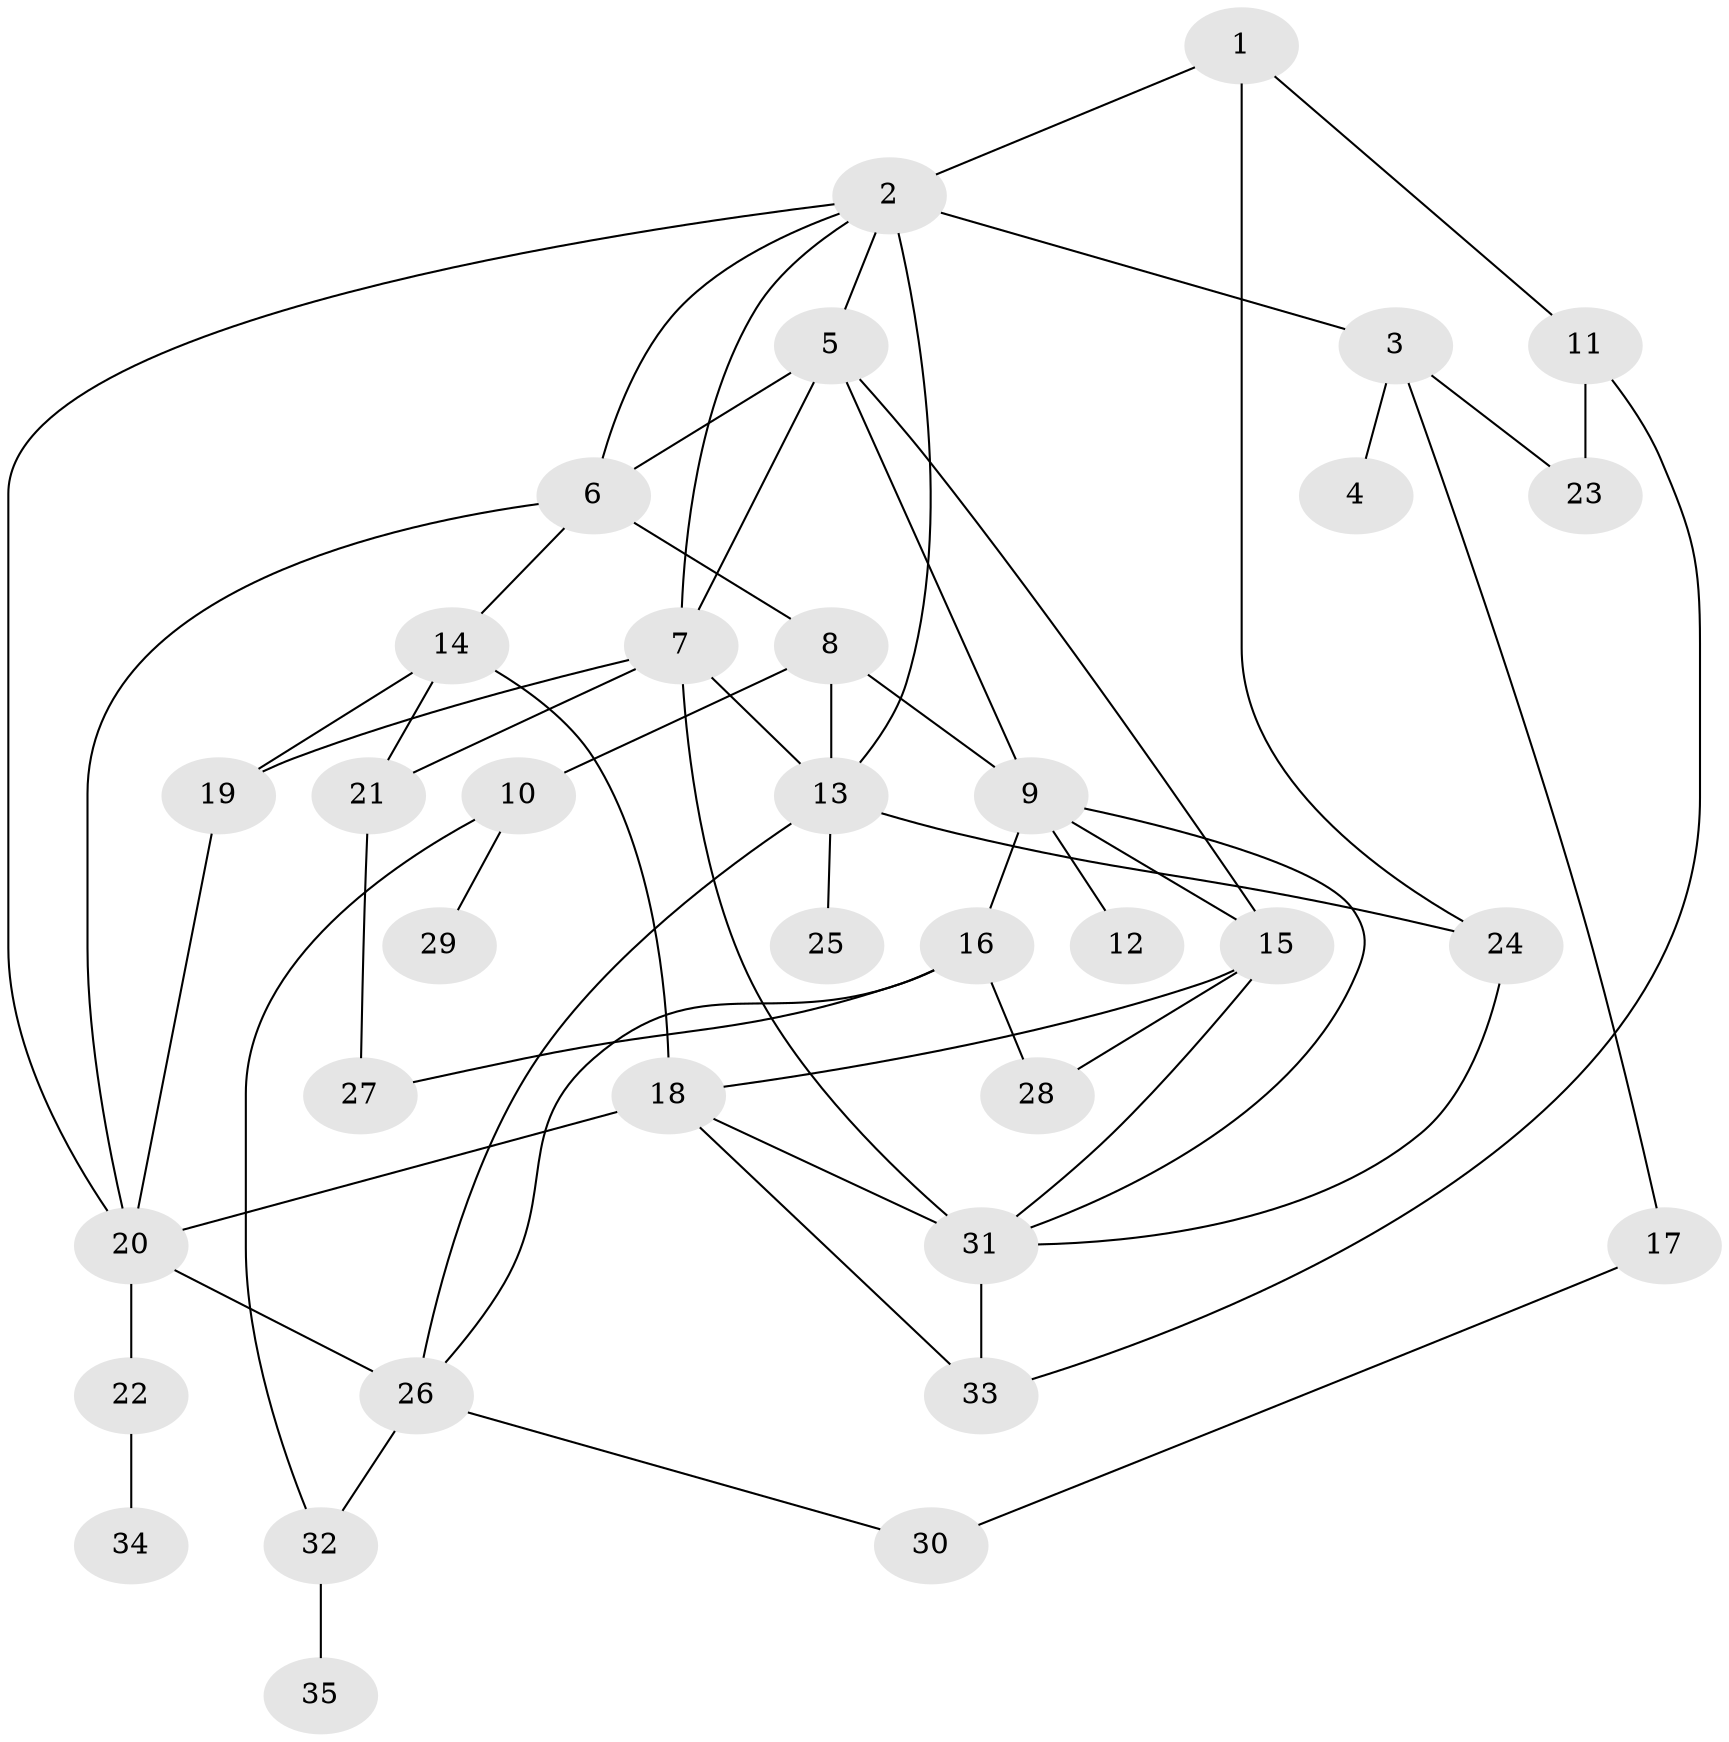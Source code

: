 // original degree distribution, {4: 0.10144927536231885, 6: 0.07246376811594203, 5: 0.10144927536231885, 1: 0.21739130434782608, 3: 0.21739130434782608, 7: 0.014492753623188406, 2: 0.2753623188405797}
// Generated by graph-tools (version 1.1) at 2025/34/03/09/25 02:34:15]
// undirected, 35 vertices, 60 edges
graph export_dot {
graph [start="1"]
  node [color=gray90,style=filled];
  1;
  2;
  3;
  4;
  5;
  6;
  7;
  8;
  9;
  10;
  11;
  12;
  13;
  14;
  15;
  16;
  17;
  18;
  19;
  20;
  21;
  22;
  23;
  24;
  25;
  26;
  27;
  28;
  29;
  30;
  31;
  32;
  33;
  34;
  35;
  1 -- 2 [weight=1.0];
  1 -- 11 [weight=1.0];
  1 -- 24 [weight=1.0];
  2 -- 3 [weight=1.0];
  2 -- 5 [weight=1.0];
  2 -- 6 [weight=1.0];
  2 -- 7 [weight=1.0];
  2 -- 13 [weight=2.0];
  2 -- 20 [weight=1.0];
  3 -- 4 [weight=1.0];
  3 -- 17 [weight=1.0];
  3 -- 23 [weight=1.0];
  5 -- 6 [weight=1.0];
  5 -- 7 [weight=1.0];
  5 -- 9 [weight=1.0];
  5 -- 15 [weight=1.0];
  6 -- 8 [weight=1.0];
  6 -- 14 [weight=1.0];
  6 -- 20 [weight=1.0];
  7 -- 13 [weight=1.0];
  7 -- 19 [weight=1.0];
  7 -- 21 [weight=1.0];
  7 -- 31 [weight=2.0];
  8 -- 9 [weight=1.0];
  8 -- 10 [weight=1.0];
  8 -- 13 [weight=2.0];
  9 -- 12 [weight=1.0];
  9 -- 15 [weight=1.0];
  9 -- 16 [weight=1.0];
  9 -- 31 [weight=1.0];
  10 -- 29 [weight=1.0];
  10 -- 32 [weight=1.0];
  11 -- 23 [weight=1.0];
  11 -- 33 [weight=1.0];
  13 -- 24 [weight=1.0];
  13 -- 25 [weight=1.0];
  13 -- 26 [weight=1.0];
  14 -- 18 [weight=1.0];
  14 -- 19 [weight=1.0];
  14 -- 21 [weight=1.0];
  15 -- 18 [weight=1.0];
  15 -- 28 [weight=1.0];
  15 -- 31 [weight=1.0];
  16 -- 26 [weight=1.0];
  16 -- 27 [weight=1.0];
  16 -- 28 [weight=1.0];
  17 -- 30 [weight=1.0];
  18 -- 20 [weight=1.0];
  18 -- 31 [weight=1.0];
  18 -- 33 [weight=1.0];
  19 -- 20 [weight=1.0];
  20 -- 22 [weight=2.0];
  20 -- 26 [weight=2.0];
  21 -- 27 [weight=1.0];
  22 -- 34 [weight=1.0];
  24 -- 31 [weight=1.0];
  26 -- 30 [weight=1.0];
  26 -- 32 [weight=1.0];
  31 -- 33 [weight=1.0];
  32 -- 35 [weight=1.0];
}
